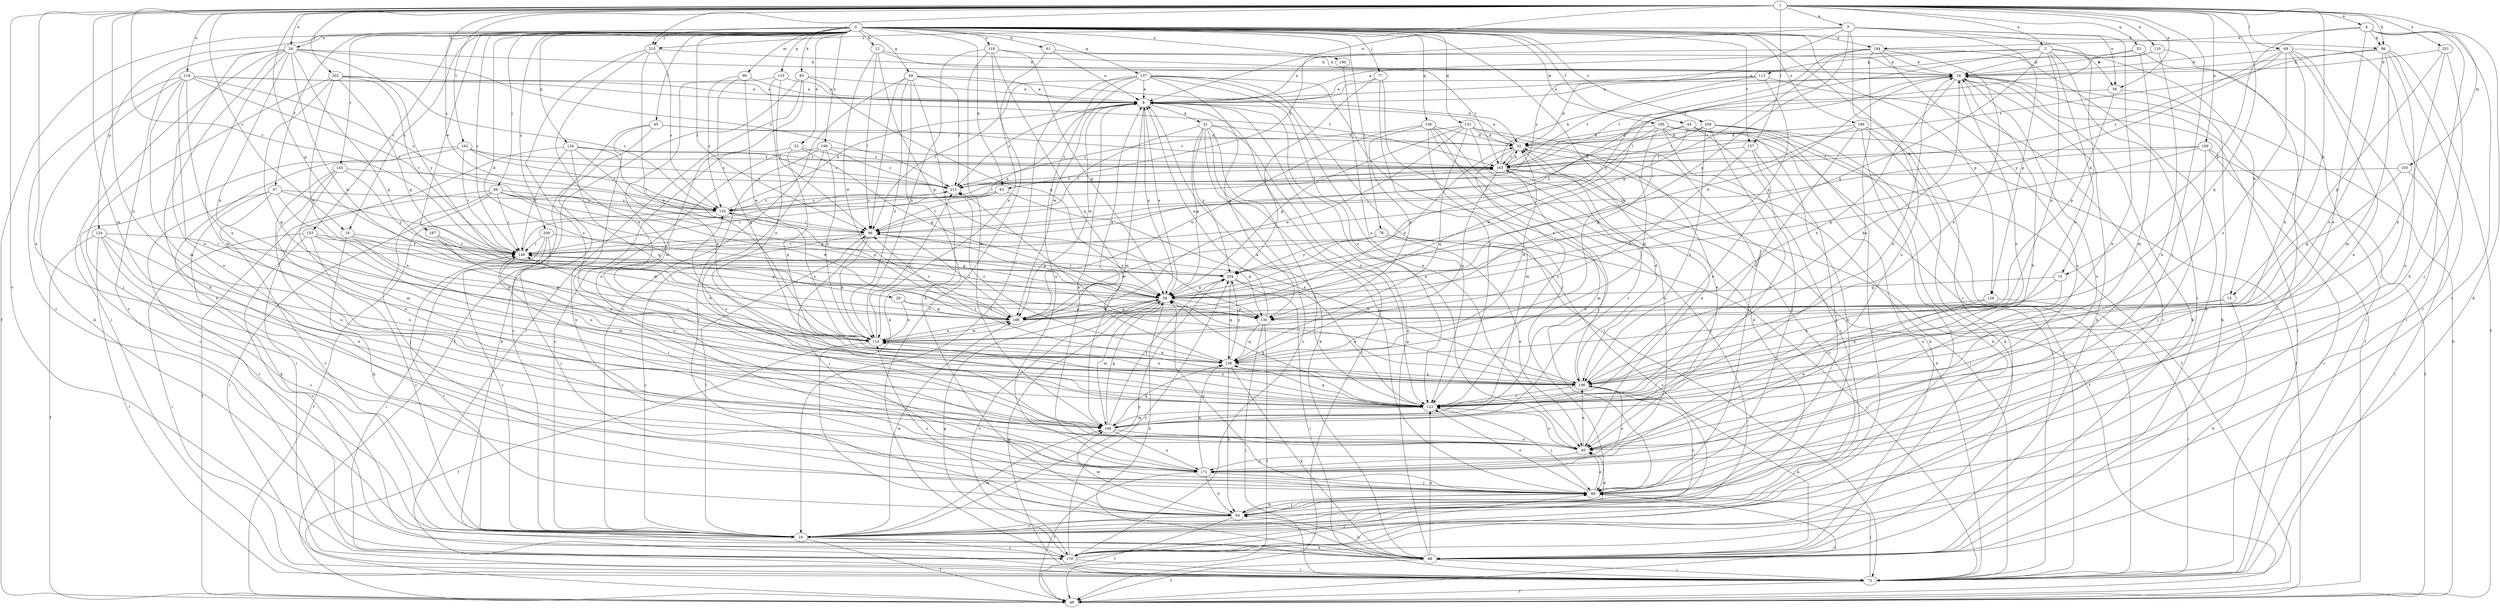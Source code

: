 strict digraph  {
0;
1;
2;
3;
4;
8;
12;
13;
15;
16;
19;
24;
29;
31;
32;
33;
34;
38;
40;
44;
45;
47;
48;
49;
52;
56;
61;
63;
64;
66;
69;
72;
77;
78;
80;
85;
86;
88;
96;
99;
103;
106;
109;
110;
112;
114;
118;
119;
122;
124;
129;
130;
131;
133;
134;
136;
137;
138;
145;
146;
153;
155;
157;
162;
163;
171;
179;
185;
187;
188;
189;
190;
194;
196;
199;
201;
202;
204;
208;
209;
210;
211;
0 -> 12  [label=b];
0 -> 19  [label=c];
0 -> 29  [label=d];
0 -> 33  [label=e];
0 -> 34  [label=e];
0 -> 44  [label=f];
0 -> 45  [label=f];
0 -> 47  [label=f];
0 -> 48  [label=f];
0 -> 49  [label=g];
0 -> 61  [label=h];
0 -> 63  [label=h];
0 -> 66  [label=i];
0 -> 77  [label=j];
0 -> 78  [label=j];
0 -> 85  [label=k];
0 -> 86  [label=k];
0 -> 96  [label=l];
0 -> 99  [label=m];
0 -> 118  [label=o];
0 -> 124  [label=p];
0 -> 129  [label=p];
0 -> 131  [label=q];
0 -> 133  [label=q];
0 -> 134  [label=q];
0 -> 136  [label=q];
0 -> 137  [label=q];
0 -> 138  [label=q];
0 -> 145  [label=r];
0 -> 146  [label=r];
0 -> 153  [label=s];
0 -> 157  [label=t];
0 -> 179  [label=v];
0 -> 185  [label=w];
0 -> 187  [label=w];
0 -> 189  [label=x];
0 -> 190  [label=x];
0 -> 194  [label=x];
0 -> 199  [label=y];
0 -> 208  [label=z];
0 -> 209  [label=z];
0 -> 210  [label=z];
1 -> 2  [label=a];
1 -> 3  [label=a];
1 -> 4  [label=a];
1 -> 8  [label=a];
1 -> 13  [label=b];
1 -> 19  [label=c];
1 -> 34  [label=e];
1 -> 38  [label=e];
1 -> 52  [label=g];
1 -> 56  [label=g];
1 -> 69  [label=i];
1 -> 80  [label=j];
1 -> 86  [label=k];
1 -> 103  [label=m];
1 -> 106  [label=m];
1 -> 109  [label=n];
1 -> 110  [label=n];
1 -> 119  [label=o];
1 -> 122  [label=o];
1 -> 138  [label=q];
1 -> 146  [label=r];
1 -> 155  [label=s];
1 -> 157  [label=t];
1 -> 162  [label=t];
1 -> 171  [label=u];
1 -> 179  [label=v];
1 -> 201  [label=y];
1 -> 202  [label=y];
1 -> 210  [label=z];
2 -> 8  [label=a];
2 -> 13  [label=b];
2 -> 15  [label=b];
2 -> 24  [label=c];
2 -> 38  [label=e];
2 -> 56  [label=g];
2 -> 96  [label=l];
2 -> 112  [label=n];
2 -> 114  [label=n];
3 -> 38  [label=e];
3 -> 40  [label=e];
3 -> 56  [label=g];
3 -> 63  [label=h];
3 -> 122  [label=o];
3 -> 129  [label=p];
3 -> 155  [label=s];
3 -> 171  [label=u];
3 -> 210  [label=z];
4 -> 15  [label=b];
4 -> 64  [label=h];
4 -> 86  [label=k];
4 -> 88  [label=k];
4 -> 122  [label=o];
4 -> 179  [label=v];
4 -> 194  [label=x];
8 -> 31  [label=d];
8 -> 48  [label=f];
8 -> 56  [label=g];
8 -> 106  [label=m];
8 -> 188  [label=w];
8 -> 211  [label=z];
12 -> 16  [label=b];
12 -> 96  [label=l];
12 -> 130  [label=p];
12 -> 163  [label=t];
12 -> 188  [label=w];
13 -> 88  [label=k];
13 -> 188  [label=w];
13 -> 196  [label=x];
15 -> 56  [label=g];
15 -> 122  [label=o];
15 -> 196  [label=x];
16 -> 8  [label=a];
16 -> 48  [label=f];
16 -> 72  [label=i];
16 -> 88  [label=k];
16 -> 122  [label=o];
16 -> 171  [label=u];
16 -> 196  [label=x];
19 -> 64  [label=h];
19 -> 122  [label=o];
19 -> 146  [label=r];
19 -> 188  [label=w];
24 -> 48  [label=f];
24 -> 88  [label=k];
24 -> 96  [label=l];
24 -> 106  [label=m];
24 -> 146  [label=r];
24 -> 179  [label=v];
24 -> 188  [label=w];
24 -> 204  [label=y];
29 -> 114  [label=n];
29 -> 130  [label=p];
29 -> 188  [label=w];
31 -> 32  [label=d];
31 -> 56  [label=g];
31 -> 80  [label=j];
31 -> 88  [label=k];
31 -> 96  [label=l];
31 -> 122  [label=o];
31 -> 179  [label=v];
31 -> 204  [label=y];
32 -> 8  [label=a];
32 -> 40  [label=e];
32 -> 72  [label=i];
32 -> 122  [label=o];
32 -> 163  [label=t];
33 -> 56  [label=g];
33 -> 138  [label=q];
33 -> 163  [label=t];
33 -> 171  [label=u];
34 -> 16  [label=b];
34 -> 64  [label=h];
34 -> 72  [label=i];
34 -> 106  [label=m];
34 -> 114  [label=n];
34 -> 130  [label=p];
34 -> 171  [label=u];
34 -> 179  [label=v];
34 -> 188  [label=w];
34 -> 204  [label=y];
34 -> 211  [label=z];
38 -> 88  [label=k];
38 -> 130  [label=p];
38 -> 163  [label=t];
40 -> 8  [label=a];
40 -> 16  [label=b];
40 -> 122  [label=o];
40 -> 146  [label=r];
40 -> 171  [label=u];
40 -> 196  [label=x];
44 -> 24  [label=c];
44 -> 32  [label=d];
44 -> 64  [label=h];
44 -> 80  [label=j];
44 -> 130  [label=p];
44 -> 188  [label=w];
45 -> 24  [label=c];
45 -> 32  [label=d];
45 -> 64  [label=h];
45 -> 88  [label=k];
45 -> 163  [label=t];
47 -> 24  [label=c];
47 -> 88  [label=k];
47 -> 114  [label=n];
47 -> 146  [label=r];
47 -> 155  [label=s];
47 -> 179  [label=v];
48 -> 16  [label=b];
49 -> 8  [label=a];
49 -> 24  [label=c];
49 -> 32  [label=d];
49 -> 64  [label=h];
49 -> 88  [label=k];
49 -> 96  [label=l];
49 -> 114  [label=n];
49 -> 211  [label=z];
52 -> 16  [label=b];
52 -> 72  [label=i];
52 -> 106  [label=m];
52 -> 163  [label=t];
56 -> 8  [label=a];
56 -> 16  [label=b];
56 -> 88  [label=k];
56 -> 106  [label=m];
56 -> 130  [label=p];
56 -> 146  [label=r];
56 -> 179  [label=v];
56 -> 188  [label=w];
61 -> 8  [label=a];
61 -> 16  [label=b];
61 -> 114  [label=n];
63 -> 96  [label=l];
63 -> 146  [label=r];
63 -> 155  [label=s];
63 -> 196  [label=x];
64 -> 24  [label=c];
64 -> 40  [label=e];
64 -> 48  [label=f];
64 -> 80  [label=j];
64 -> 106  [label=m];
64 -> 114  [label=n];
64 -> 196  [label=x];
66 -> 48  [label=f];
66 -> 56  [label=g];
66 -> 72  [label=i];
66 -> 80  [label=j];
66 -> 130  [label=p];
66 -> 146  [label=r];
66 -> 155  [label=s];
66 -> 188  [label=w];
69 -> 16  [label=b];
69 -> 40  [label=e];
69 -> 72  [label=i];
69 -> 80  [label=j];
69 -> 122  [label=o];
69 -> 196  [label=x];
69 -> 204  [label=y];
69 -> 211  [label=z];
72 -> 32  [label=d];
72 -> 48  [label=f];
72 -> 56  [label=g];
72 -> 80  [label=j];
77 -> 8  [label=a];
77 -> 80  [label=j];
77 -> 122  [label=o];
77 -> 204  [label=y];
78 -> 24  [label=c];
78 -> 40  [label=e];
78 -> 72  [label=i];
78 -> 146  [label=r];
78 -> 188  [label=w];
78 -> 204  [label=y];
80 -> 40  [label=e];
80 -> 48  [label=f];
80 -> 56  [label=g];
80 -> 64  [label=h];
80 -> 122  [label=o];
85 -> 8  [label=a];
85 -> 48  [label=f];
85 -> 56  [label=g];
85 -> 72  [label=i];
85 -> 171  [label=u];
86 -> 16  [label=b];
86 -> 48  [label=f];
86 -> 106  [label=m];
86 -> 163  [label=t];
86 -> 171  [label=u];
86 -> 179  [label=v];
86 -> 196  [label=x];
88 -> 8  [label=a];
88 -> 16  [label=b];
88 -> 48  [label=f];
88 -> 64  [label=h];
88 -> 72  [label=i];
88 -> 122  [label=o];
96 -> 16  [label=b];
96 -> 24  [label=c];
96 -> 56  [label=g];
96 -> 80  [label=j];
96 -> 114  [label=n];
96 -> 130  [label=p];
96 -> 146  [label=r];
99 -> 8  [label=a];
99 -> 138  [label=q];
99 -> 155  [label=s];
99 -> 188  [label=w];
103 -> 72  [label=i];
103 -> 130  [label=p];
103 -> 211  [label=z];
106 -> 40  [label=e];
106 -> 56  [label=g];
106 -> 138  [label=q];
106 -> 163  [label=t];
106 -> 171  [label=u];
106 -> 204  [label=y];
109 -> 48  [label=f];
109 -> 56  [label=g];
109 -> 72  [label=i];
109 -> 80  [label=j];
109 -> 146  [label=r];
109 -> 163  [label=t];
110 -> 8  [label=a];
110 -> 16  [label=b];
110 -> 40  [label=e];
110 -> 179  [label=v];
112 -> 8  [label=a];
112 -> 32  [label=d];
112 -> 56  [label=g];
112 -> 163  [label=t];
112 -> 179  [label=v];
114 -> 8  [label=a];
114 -> 48  [label=f];
114 -> 138  [label=q];
114 -> 155  [label=s];
114 -> 188  [label=w];
114 -> 211  [label=z];
118 -> 16  [label=b];
118 -> 56  [label=g];
118 -> 106  [label=m];
118 -> 114  [label=n];
118 -> 138  [label=q];
118 -> 179  [label=v];
119 -> 8  [label=a];
119 -> 24  [label=c];
119 -> 88  [label=k];
119 -> 96  [label=l];
119 -> 106  [label=m];
119 -> 122  [label=o];
119 -> 155  [label=s];
119 -> 163  [label=t];
119 -> 196  [label=x];
122 -> 8  [label=a];
122 -> 16  [label=b];
122 -> 56  [label=g];
122 -> 80  [label=j];
122 -> 106  [label=m];
122 -> 114  [label=n];
122 -> 138  [label=q];
122 -> 155  [label=s];
124 -> 24  [label=c];
124 -> 40  [label=e];
124 -> 48  [label=f];
124 -> 72  [label=i];
124 -> 122  [label=o];
124 -> 146  [label=r];
129 -> 40  [label=e];
129 -> 72  [label=i];
129 -> 188  [label=w];
130 -> 8  [label=a];
130 -> 48  [label=f];
130 -> 72  [label=i];
130 -> 138  [label=q];
131 -> 32  [label=d];
131 -> 40  [label=e];
131 -> 56  [label=g];
131 -> 80  [label=j];
131 -> 138  [label=q];
131 -> 171  [label=u];
131 -> 188  [label=w];
131 -> 211  [label=z];
133 -> 8  [label=a];
133 -> 96  [label=l];
133 -> 106  [label=m];
133 -> 196  [label=x];
134 -> 72  [label=i];
134 -> 96  [label=l];
134 -> 114  [label=n];
134 -> 138  [label=q];
134 -> 146  [label=r];
134 -> 163  [label=t];
134 -> 211  [label=z];
136 -> 24  [label=c];
136 -> 32  [label=d];
136 -> 64  [label=h];
136 -> 80  [label=j];
136 -> 106  [label=m];
136 -> 130  [label=p];
136 -> 188  [label=w];
137 -> 8  [label=a];
137 -> 24  [label=c];
137 -> 40  [label=e];
137 -> 72  [label=i];
137 -> 96  [label=l];
137 -> 122  [label=o];
137 -> 130  [label=p];
137 -> 171  [label=u];
137 -> 188  [label=w];
137 -> 196  [label=x];
138 -> 32  [label=d];
138 -> 64  [label=h];
138 -> 88  [label=k];
138 -> 146  [label=r];
138 -> 196  [label=x];
138 -> 204  [label=y];
138 -> 211  [label=z];
145 -> 40  [label=e];
145 -> 106  [label=m];
145 -> 171  [label=u];
145 -> 204  [label=y];
145 -> 211  [label=z];
146 -> 8  [label=a];
146 -> 122  [label=o];
146 -> 204  [label=y];
153 -> 24  [label=c];
153 -> 72  [label=i];
153 -> 106  [label=m];
153 -> 114  [label=n];
153 -> 146  [label=r];
153 -> 179  [label=v];
155 -> 8  [label=a];
155 -> 48  [label=f];
155 -> 96  [label=l];
155 -> 163  [label=t];
155 -> 211  [label=z];
157 -> 80  [label=j];
157 -> 114  [label=n];
157 -> 122  [label=o];
157 -> 163  [label=t];
162 -> 24  [label=c];
162 -> 40  [label=e];
162 -> 146  [label=r];
162 -> 155  [label=s];
162 -> 163  [label=t];
162 -> 211  [label=z];
163 -> 16  [label=b];
163 -> 24  [label=c];
163 -> 32  [label=d];
163 -> 48  [label=f];
163 -> 106  [label=m];
163 -> 138  [label=q];
163 -> 211  [label=z];
171 -> 8  [label=a];
171 -> 48  [label=f];
171 -> 64  [label=h];
171 -> 80  [label=j];
171 -> 138  [label=q];
171 -> 196  [label=x];
179 -> 56  [label=g];
179 -> 72  [label=i];
179 -> 80  [label=j];
179 -> 204  [label=y];
185 -> 24  [label=c];
185 -> 32  [label=d];
185 -> 48  [label=f];
185 -> 72  [label=i];
185 -> 88  [label=k];
185 -> 138  [label=q];
185 -> 146  [label=r];
187 -> 114  [label=n];
187 -> 130  [label=p];
187 -> 146  [label=r];
188 -> 32  [label=d];
188 -> 56  [label=g];
188 -> 96  [label=l];
188 -> 114  [label=n];
189 -> 24  [label=c];
189 -> 32  [label=d];
189 -> 72  [label=i];
189 -> 88  [label=k];
189 -> 96  [label=l];
189 -> 122  [label=o];
190 -> 122  [label=o];
194 -> 8  [label=a];
194 -> 16  [label=b];
194 -> 56  [label=g];
194 -> 88  [label=k];
194 -> 122  [label=o];
194 -> 171  [label=u];
194 -> 196  [label=x];
194 -> 204  [label=y];
196 -> 16  [label=b];
196 -> 32  [label=d];
196 -> 56  [label=g];
196 -> 88  [label=k];
196 -> 96  [label=l];
196 -> 114  [label=n];
196 -> 122  [label=o];
196 -> 211  [label=z];
199 -> 24  [label=c];
199 -> 40  [label=e];
199 -> 80  [label=j];
199 -> 114  [label=n];
199 -> 163  [label=t];
199 -> 211  [label=z];
201 -> 16  [label=b];
201 -> 80  [label=j];
201 -> 130  [label=p];
201 -> 196  [label=x];
202 -> 8  [label=a];
202 -> 56  [label=g];
202 -> 80  [label=j];
202 -> 138  [label=q];
202 -> 146  [label=r];
202 -> 155  [label=s];
202 -> 188  [label=w];
204 -> 56  [label=g];
204 -> 72  [label=i];
204 -> 122  [label=o];
204 -> 138  [label=q];
204 -> 146  [label=r];
208 -> 32  [label=d];
208 -> 40  [label=e];
208 -> 48  [label=f];
208 -> 72  [label=i];
208 -> 88  [label=k];
208 -> 163  [label=t];
208 -> 196  [label=x];
209 -> 24  [label=c];
209 -> 56  [label=g];
209 -> 72  [label=i];
209 -> 80  [label=j];
209 -> 146  [label=r];
210 -> 16  [label=b];
210 -> 114  [label=n];
210 -> 122  [label=o];
210 -> 155  [label=s];
210 -> 196  [label=x];
211 -> 155  [label=s];
211 -> 163  [label=t];
}
